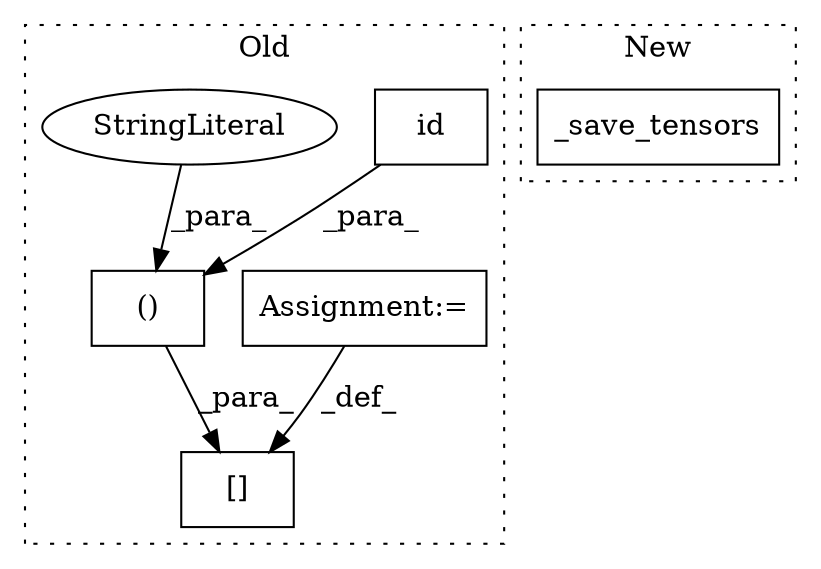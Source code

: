 digraph G {
subgraph cluster0 {
1 [label="id" a="32" s="2485,2489" l="3,1" shape="box"];
3 [label="()" a="106" s="2464" l="26" shape="box"];
4 [label="[]" a="2" s="2453,2490" l="11,2" shape="box"];
5 [label="Assignment:=" a="7" s="2492" l="1" shape="box"];
6 [label="StringLiteral" a="45" s="2464" l="8" shape="ellipse"];
label = "Old";
style="dotted";
}
subgraph cluster1 {
2 [label="_save_tensors" a="32" s="2616,2633" l="14,1" shape="box"];
label = "New";
style="dotted";
}
1 -> 3 [label="_para_"];
3 -> 4 [label="_para_"];
5 -> 4 [label="_def_"];
6 -> 3 [label="_para_"];
}